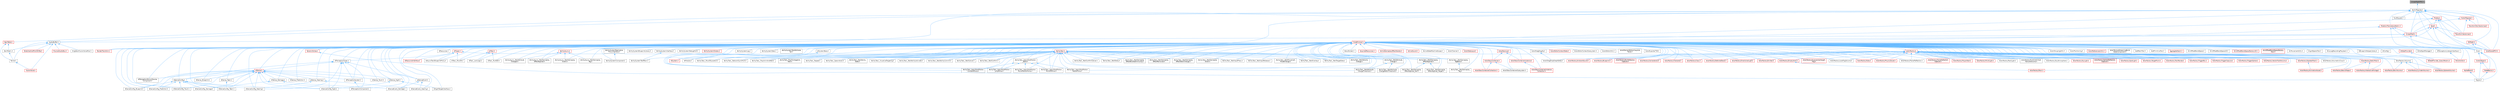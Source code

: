 digraph "UnrealMathFPU.h"
{
 // INTERACTIVE_SVG=YES
 // LATEX_PDF_SIZE
  bgcolor="transparent";
  edge [fontname=Helvetica,fontsize=10,labelfontname=Helvetica,labelfontsize=10];
  node [fontname=Helvetica,fontsize=10,shape=box,height=0.2,width=0.4];
  Node1 [id="Node000001",label="UnrealMathFPU.h",height=0.2,width=0.4,color="gray40", fillcolor="grey60", style="filled", fontcolor="black",tooltip=" "];
  Node1 -> Node2 [id="edge1_Node000001_Node000002",dir="back",color="steelblue1",style="solid",tooltip=" "];
  Node2 [id="Node000002",label="VectorRegister.h",height=0.2,width=0.4,color="grey40", fillcolor="white", style="filled",URL="$da/d8b/VectorRegister_8h.html",tooltip=" "];
  Node2 -> Node3 [id="edge2_Node000002_Node000003",dir="back",color="steelblue1",style="solid",tooltip=" "];
  Node3 [id="Node000003",label="AudioBuffer.h",height=0.2,width=0.4,color="grey40", fillcolor="white", style="filled",URL="$d7/da7/AudioBuffer_8h.html",tooltip=" "];
  Node3 -> Node4 [id="edge3_Node000003_Node000004",dir="back",color="steelblue1",style="solid",tooltip=" "];
  Node4 [id="Node000004",label="FusionVoice.h",height=0.2,width=0.4,color="red", fillcolor="#FFF0F0", style="filled",URL="$d2/dca/FusionVoice_8h.html",tooltip=" "];
  Node3 -> Node7 [id="edge4_Node000003_Node000007",dir="back",color="steelblue1",style="solid",tooltip=" "];
  Node7 [id="Node000007",label="GainMatrix.h",height=0.2,width=0.4,color="grey40", fillcolor="white", style="filled",URL="$d0/d14/GainMatrix_8h.html",tooltip=" "];
  Node7 -> Node8 [id="edge5_Node000007_Node000008",dir="back",color="steelblue1",style="solid",tooltip=" "];
  Node8 [id="Node000008",label="Panner.h",height=0.2,width=0.4,color="grey40", fillcolor="white", style="filled",URL="$dc/dea/Panner_8h.html",tooltip=" "];
  Node8 -> Node4 [id="edge6_Node000008_Node000004",dir="back",color="steelblue1",style="solid",tooltip=" "];
  Node3 -> Node9 [id="edge7_Node000003_Node000009",dir="back",color="steelblue1",style="solid",tooltip=" "];
  Node9 [id="Node000009",label="MusicalAudioBus.h",height=0.2,width=0.4,color="red", fillcolor="#FFF0F0", style="filled",URL="$d4/d5c/MusicalAudioBus_8h.html",tooltip=" "];
  Node3 -> Node8 [id="edge8_Node000003_Node000008",dir="back",color="steelblue1",style="solid",tooltip=" "];
  Node3 -> Node6 [id="edge9_Node000003_Node000006",dir="back",color="steelblue1",style="solid",tooltip=" "];
  Node6 [id="Node000006",label="SingletonFusionVoicePool.h",height=0.2,width=0.4,color="grey40", fillcolor="white", style="filled",URL="$d3/da3/SingletonFusionVoicePool_8h.html",tooltip=" "];
  Node3 -> Node12 [id="edge10_Node000003_Node000012",dir="back",color="steelblue1",style="solid",tooltip=" "];
  Node12 [id="Node000012",label="StretcherAndPitchShifter.h",height=0.2,width=0.4,color="red", fillcolor="#FFF0F0", style="filled",URL="$da/d13/StretcherAndPitchShifter_8h.html",tooltip=" "];
  Node2 -> Node17 [id="edge11_Node000002_Node000017",dir="back",color="steelblue1",style="solid",tooltip=" "];
  Node17 [id="Node000017",label="Core.h",height=0.2,width=0.4,color="grey40", fillcolor="white", style="filled",URL="$d6/dd7/Core_8h.html",tooltip=" "];
  Node17 -> Node18 [id="edge12_Node000017_Node000018",dir="back",color="steelblue1",style="solid",tooltip=" "];
  Node18 [id="Node000018",label="CoreUObject.h",height=0.2,width=0.4,color="red", fillcolor="#FFF0F0", style="filled",URL="$d0/ded/CoreUObject_8h.html",tooltip=" "];
  Node18 -> Node19 [id="edge13_Node000018_Node000019",dir="back",color="steelblue1",style="solid",tooltip=" "];
  Node19 [id="Node000019",label="Engine.h",height=0.2,width=0.4,color="grey40", fillcolor="white", style="filled",URL="$d1/d34/Public_2Engine_8h.html",tooltip=" "];
  Node18 -> Node21 [id="edge14_Node000018_Node000021",dir="back",color="steelblue1",style="solid",tooltip=" "];
  Node21 [id="Node000021",label="SlateBasics.h",height=0.2,width=0.4,color="red", fillcolor="#FFF0F0", style="filled",URL="$da/d2f/SlateBasics_8h.html",tooltip=" "];
  Node21 -> Node19 [id="edge15_Node000021_Node000019",dir="back",color="steelblue1",style="solid",tooltip=" "];
  Node17 -> Node19 [id="edge16_Node000017_Node000019",dir="back",color="steelblue1",style="solid",tooltip=" "];
  Node17 -> Node21 [id="edge17_Node000017_Node000021",dir="back",color="steelblue1",style="solid",tooltip=" "];
  Node2 -> Node26 [id="edge18_Node000002_Node000026",dir="back",color="steelblue1",style="solid",tooltip=" "];
  Node26 [id="Node000026",label="CoreMinimal.h",height=0.2,width=0.4,color="red", fillcolor="#FFF0F0", style="filled",URL="$d7/d67/CoreMinimal_8h.html",tooltip=" "];
  Node26 -> Node27 [id="edge19_Node000026_Node000027",dir="back",color="steelblue1",style="solid",tooltip=" "];
  Node27 [id="Node000027",label="AIAsyncTaskBlueprintProxy.h",height=0.2,width=0.4,color="grey40", fillcolor="white", style="filled",URL="$db/d07/AIAsyncTaskBlueprintProxy_8h.html",tooltip=" "];
  Node26 -> Node28 [id="edge20_Node000026_Node000028",dir="back",color="steelblue1",style="solid",tooltip=" "];
  Node28 [id="Node000028",label="AIBlueprintHelperLibrary.h",height=0.2,width=0.4,color="grey40", fillcolor="white", style="filled",URL="$dc/d00/AIBlueprintHelperLibrary_8h.html",tooltip=" "];
  Node26 -> Node29 [id="edge21_Node000026_Node000029",dir="back",color="steelblue1",style="solid",tooltip=" "];
  Node29 [id="Node000029",label="AIConfig.h",height=0.2,width=0.4,color="grey40", fillcolor="white", style="filled",URL="$da/da3/AIConfig_8h.html",tooltip=" "];
  Node26 -> Node30 [id="edge22_Node000026_Node000030",dir="back",color="steelblue1",style="solid",tooltip=" "];
  Node30 [id="Node000030",label="AIController.h",height=0.2,width=0.4,color="red", fillcolor="#FFF0F0", style="filled",URL="$d7/dd8/AIController_8h.html",tooltip=" "];
  Node26 -> Node33 [id="edge23_Node000026_Node000033",dir="back",color="steelblue1",style="solid",tooltip=" "];
  Node33 [id="Node000033",label="AIDataProvider.h",height=0.2,width=0.4,color="red", fillcolor="#FFF0F0", style="filled",URL="$dd/d5b/AIDataProvider_8h.html",tooltip=" "];
  Node33 -> Node34 [id="edge24_Node000033_Node000034",dir="back",color="steelblue1",style="solid",tooltip=" "];
  Node34 [id="Node000034",label="AIDataProvider_QueryParams.h",height=0.2,width=0.4,color="red", fillcolor="#FFF0F0", style="filled",URL="$d3/dd9/AIDataProvider__QueryParams_8h.html",tooltip=" "];
  Node26 -> Node34 [id="edge25_Node000026_Node000034",dir="back",color="steelblue1",style="solid",tooltip=" "];
  Node26 -> Node44 [id="edge26_Node000026_Node000044",dir="back",color="steelblue1",style="solid",tooltip=" "];
  Node44 [id="Node000044",label="AIHotSpotManager.h",height=0.2,width=0.4,color="grey40", fillcolor="white", style="filled",URL="$da/d1d/AIHotSpotManager_8h.html",tooltip=" "];
  Node26 -> Node45 [id="edge27_Node000026_Node000045",dir="back",color="steelblue1",style="solid",tooltip=" "];
  Node45 [id="Node000045",label="AIModule.h",height=0.2,width=0.4,color="grey40", fillcolor="white", style="filled",URL="$d9/df1/AIModule_8h.html",tooltip=" "];
  Node26 -> Node46 [id="edge28_Node000026_Node000046",dir="back",color="steelblue1",style="solid",tooltip=" "];
  Node46 [id="Node000046",label="AIPerceptionComponent.h",height=0.2,width=0.4,color="grey40", fillcolor="white", style="filled",URL="$d6/d0a/AIPerceptionComponent_8h.html",tooltip=" "];
  Node26 -> Node47 [id="edge29_Node000026_Node000047",dir="back",color="steelblue1",style="solid",tooltip=" "];
  Node47 [id="Node000047",label="AIPerceptionListenerInterface.h",height=0.2,width=0.4,color="grey40", fillcolor="white", style="filled",URL="$d4/dd7/AIPerceptionListenerInterface_8h.html",tooltip=" "];
  Node47 -> Node30 [id="edge30_Node000047_Node000030",dir="back",color="steelblue1",style="solid",tooltip=" "];
  Node26 -> Node48 [id="edge31_Node000026_Node000048",dir="back",color="steelblue1",style="solid",tooltip=" "];
  Node48 [id="Node000048",label="AIPerceptionStimuliSource\lComponent.h",height=0.2,width=0.4,color="grey40", fillcolor="white", style="filled",URL="$df/da3/AIPerceptionStimuliSourceComponent_8h.html",tooltip=" "];
  Node26 -> Node49 [id="edge32_Node000026_Node000049",dir="back",color="steelblue1",style="solid",tooltip=" "];
  Node49 [id="Node000049",label="AIPerceptionSystem.h",height=0.2,width=0.4,color="grey40", fillcolor="white", style="filled",URL="$d0/d08/AIPerceptionSystem_8h.html",tooltip=" "];
  Node49 -> Node46 [id="edge33_Node000049_Node000046",dir="back",color="steelblue1",style="solid",tooltip=" "];
  Node26 -> Node50 [id="edge34_Node000026_Node000050",dir="back",color="steelblue1",style="solid",tooltip=" "];
  Node50 [id="Node000050",label="AIPerceptionTypes.h",height=0.2,width=0.4,color="grey40", fillcolor="white", style="filled",URL="$de/d00/AIPerceptionTypes_8h.html",tooltip=" "];
  Node50 -> Node46 [id="edge35_Node000050_Node000046",dir="back",color="steelblue1",style="solid",tooltip=" "];
  Node50 -> Node49 [id="edge36_Node000050_Node000049",dir="back",color="steelblue1",style="solid",tooltip=" "];
  Node50 -> Node51 [id="edge37_Node000050_Node000051",dir="back",color="steelblue1",style="solid",tooltip=" "];
  Node51 [id="Node000051",label="AISense.h",height=0.2,width=0.4,color="red", fillcolor="#FFF0F0", style="filled",URL="$d3/dbd/AISense_8h.html",tooltip=" "];
  Node51 -> Node46 [id="edge38_Node000051_Node000046",dir="back",color="steelblue1",style="solid",tooltip=" "];
  Node51 -> Node48 [id="edge39_Node000051_Node000048",dir="back",color="steelblue1",style="solid",tooltip=" "];
  Node51 -> Node49 [id="edge40_Node000051_Node000049",dir="back",color="steelblue1",style="solid",tooltip=" "];
  Node51 -> Node52 [id="edge41_Node000051_Node000052",dir="back",color="steelblue1",style="solid",tooltip=" "];
  Node52 [id="Node000052",label="AISenseConfig.h",height=0.2,width=0.4,color="grey40", fillcolor="white", style="filled",URL="$d4/d73/AISenseConfig_8h.html",tooltip=" "];
  Node52 -> Node53 [id="edge42_Node000052_Node000053",dir="back",color="steelblue1",style="solid",tooltip=" "];
  Node53 [id="Node000053",label="AISenseConfig_Blueprint.h",height=0.2,width=0.4,color="grey40", fillcolor="white", style="filled",URL="$d7/ddf/AISenseConfig__Blueprint_8h.html",tooltip=" "];
  Node52 -> Node54 [id="edge43_Node000052_Node000054",dir="back",color="steelblue1",style="solid",tooltip=" "];
  Node54 [id="Node000054",label="AISenseConfig_Damage.h",height=0.2,width=0.4,color="grey40", fillcolor="white", style="filled",URL="$d4/d13/AISenseConfig__Damage_8h.html",tooltip=" "];
  Node52 -> Node55 [id="edge44_Node000052_Node000055",dir="back",color="steelblue1",style="solid",tooltip=" "];
  Node55 [id="Node000055",label="AISenseConfig_Hearing.h",height=0.2,width=0.4,color="grey40", fillcolor="white", style="filled",URL="$df/d81/AISenseConfig__Hearing_8h.html",tooltip=" "];
  Node52 -> Node56 [id="edge45_Node000052_Node000056",dir="back",color="steelblue1",style="solid",tooltip=" "];
  Node56 [id="Node000056",label="AISenseConfig_Prediction.h",height=0.2,width=0.4,color="grey40", fillcolor="white", style="filled",URL="$d2/d6e/AISenseConfig__Prediction_8h.html",tooltip=" "];
  Node52 -> Node57 [id="edge46_Node000052_Node000057",dir="back",color="steelblue1",style="solid",tooltip=" "];
  Node57 [id="Node000057",label="AISenseConfig_Sight.h",height=0.2,width=0.4,color="grey40", fillcolor="white", style="filled",URL="$d7/d17/AISenseConfig__Sight_8h.html",tooltip=" "];
  Node52 -> Node58 [id="edge47_Node000052_Node000058",dir="back",color="steelblue1",style="solid",tooltip=" "];
  Node58 [id="Node000058",label="AISenseConfig_Team.h",height=0.2,width=0.4,color="grey40", fillcolor="white", style="filled",URL="$dc/daf/AISenseConfig__Team_8h.html",tooltip=" "];
  Node52 -> Node59 [id="edge48_Node000052_Node000059",dir="back",color="steelblue1",style="solid",tooltip=" "];
  Node59 [id="Node000059",label="AISenseConfig_Touch.h",height=0.2,width=0.4,color="grey40", fillcolor="white", style="filled",URL="$df/d3a/AISenseConfig__Touch_8h.html",tooltip=" "];
  Node51 -> Node53 [id="edge49_Node000051_Node000053",dir="back",color="steelblue1",style="solid",tooltip=" "];
  Node51 -> Node54 [id="edge50_Node000051_Node000054",dir="back",color="steelblue1",style="solid",tooltip=" "];
  Node51 -> Node55 [id="edge51_Node000051_Node000055",dir="back",color="steelblue1",style="solid",tooltip=" "];
  Node51 -> Node56 [id="edge52_Node000051_Node000056",dir="back",color="steelblue1",style="solid",tooltip=" "];
  Node51 -> Node57 [id="edge53_Node000051_Node000057",dir="back",color="steelblue1",style="solid",tooltip=" "];
  Node51 -> Node58 [id="edge54_Node000051_Node000058",dir="back",color="steelblue1",style="solid",tooltip=" "];
  Node51 -> Node59 [id="edge55_Node000051_Node000059",dir="back",color="steelblue1",style="solid",tooltip=" "];
  Node51 -> Node60 [id="edge56_Node000051_Node000060",dir="back",color="steelblue1",style="solid",tooltip=" "];
  Node60 [id="Node000060",label="AISense_Blueprint.h",height=0.2,width=0.4,color="grey40", fillcolor="white", style="filled",URL="$d6/d30/AISense__Blueprint_8h.html",tooltip=" "];
  Node51 -> Node61 [id="edge57_Node000051_Node000061",dir="back",color="steelblue1",style="solid",tooltip=" "];
  Node61 [id="Node000061",label="AISense_Damage.h",height=0.2,width=0.4,color="grey40", fillcolor="white", style="filled",URL="$dd/d37/AISense__Damage_8h.html",tooltip=" "];
  Node61 -> Node54 [id="edge58_Node000061_Node000054",dir="back",color="steelblue1",style="solid",tooltip=" "];
  Node61 -> Node62 [id="edge59_Node000061_Node000062",dir="back",color="steelblue1",style="solid",tooltip=" "];
  Node62 [id="Node000062",label="AISenseEvent_Damage.h",height=0.2,width=0.4,color="grey40", fillcolor="white", style="filled",URL="$db/d23/AISenseEvent__Damage_8h.html",tooltip=" "];
  Node51 -> Node63 [id="edge60_Node000051_Node000063",dir="back",color="steelblue1",style="solid",tooltip=" "];
  Node63 [id="Node000063",label="AISense_Hearing.h",height=0.2,width=0.4,color="grey40", fillcolor="white", style="filled",URL="$dc/d03/AISense__Hearing_8h.html",tooltip=" "];
  Node63 -> Node55 [id="edge61_Node000063_Node000055",dir="back",color="steelblue1",style="solid",tooltip=" "];
  Node63 -> Node64 [id="edge62_Node000063_Node000064",dir="back",color="steelblue1",style="solid",tooltip=" "];
  Node64 [id="Node000064",label="AISenseEvent_Hearing.h",height=0.2,width=0.4,color="grey40", fillcolor="white", style="filled",URL="$df/d3a/AISenseEvent__Hearing_8h.html",tooltip=" "];
  Node51 -> Node65 [id="edge63_Node000051_Node000065",dir="back",color="steelblue1",style="solid",tooltip=" "];
  Node65 [id="Node000065",label="AISense_Prediction.h",height=0.2,width=0.4,color="grey40", fillcolor="white", style="filled",URL="$d4/de0/AISense__Prediction_8h.html",tooltip=" "];
  Node51 -> Node66 [id="edge64_Node000051_Node000066",dir="back",color="steelblue1",style="solid",tooltip=" "];
  Node66 [id="Node000066",label="AISense_Sight.h",height=0.2,width=0.4,color="grey40", fillcolor="white", style="filled",URL="$d7/d6f/AISense__Sight_8h.html",tooltip=" "];
  Node66 -> Node57 [id="edge65_Node000066_Node000057",dir="back",color="steelblue1",style="solid",tooltip=" "];
  Node66 -> Node67 [id="edge66_Node000066_Node000067",dir="back",color="steelblue1",style="solid",tooltip=" "];
  Node67 [id="Node000067",label="AISightTargetInterface.h",height=0.2,width=0.4,color="grey40", fillcolor="white", style="filled",URL="$d0/dd7/AISightTargetInterface_8h.html",tooltip=" "];
  Node51 -> Node68 [id="edge67_Node000051_Node000068",dir="back",color="steelblue1",style="solid",tooltip=" "];
  Node68 [id="Node000068",label="AISense_Team.h",height=0.2,width=0.4,color="grey40", fillcolor="white", style="filled",URL="$d7/d7a/AISense__Team_8h.html",tooltip=" "];
  Node68 -> Node58 [id="edge68_Node000068_Node000058",dir="back",color="steelblue1",style="solid",tooltip=" "];
  Node51 -> Node69 [id="edge69_Node000051_Node000069",dir="back",color="steelblue1",style="solid",tooltip=" "];
  Node69 [id="Node000069",label="AISense_Touch.h",height=0.2,width=0.4,color="grey40", fillcolor="white", style="filled",URL="$d6/db4/AISense__Touch_8h.html",tooltip=" "];
  Node50 -> Node52 [id="edge70_Node000050_Node000052",dir="back",color="steelblue1",style="solid",tooltip=" "];
  Node50 -> Node55 [id="edge71_Node000050_Node000055",dir="back",color="steelblue1",style="solid",tooltip=" "];
  Node50 -> Node57 [id="edge72_Node000050_Node000057",dir="back",color="steelblue1",style="solid",tooltip=" "];
  Node50 -> Node70 [id="edge73_Node000050_Node000070",dir="back",color="steelblue1",style="solid",tooltip=" "];
  Node70 [id="Node000070",label="AISenseEvent.h",height=0.2,width=0.4,color="grey40", fillcolor="white", style="filled",URL="$de/d44/AISenseEvent_8h.html",tooltip=" "];
  Node70 -> Node62 [id="edge74_Node000070_Node000062",dir="back",color="steelblue1",style="solid",tooltip=" "];
  Node70 -> Node64 [id="edge75_Node000070_Node000064",dir="back",color="steelblue1",style="solid",tooltip=" "];
  Node26 -> Node71 [id="edge76_Node000026_Node000071",dir="back",color="steelblue1",style="solid",tooltip=" "];
  Node71 [id="Node000071",label="AIResourceInterface.h",height=0.2,width=0.4,color="red", fillcolor="#FFF0F0", style="filled",URL="$dd/d0d/AIResourceInterface_8h.html",tooltip=" "];
  Node26 -> Node128 [id="edge77_Node000026_Node000128",dir="back",color="steelblue1",style="solid",tooltip=" "];
  Node128 [id="Node000128",label="AIResources.h",height=0.2,width=0.4,color="grey40", fillcolor="white", style="filled",URL="$d9/db0/AIResources_8h.html",tooltip=" "];
  Node26 -> Node51 [id="edge78_Node000026_Node000051",dir="back",color="steelblue1",style="solid",tooltip=" "];
  Node26 -> Node52 [id="edge79_Node000026_Node000052",dir="back",color="steelblue1",style="solid",tooltip=" "];
  Node26 -> Node53 [id="edge80_Node000026_Node000053",dir="back",color="steelblue1",style="solid",tooltip=" "];
  Node26 -> Node54 [id="edge81_Node000026_Node000054",dir="back",color="steelblue1",style="solid",tooltip=" "];
  Node26 -> Node55 [id="edge82_Node000026_Node000055",dir="back",color="steelblue1",style="solid",tooltip=" "];
  Node26 -> Node56 [id="edge83_Node000026_Node000056",dir="back",color="steelblue1",style="solid",tooltip=" "];
  Node26 -> Node57 [id="edge84_Node000026_Node000057",dir="back",color="steelblue1",style="solid",tooltip=" "];
  Node26 -> Node58 [id="edge85_Node000026_Node000058",dir="back",color="steelblue1",style="solid",tooltip=" "];
  Node26 -> Node59 [id="edge86_Node000026_Node000059",dir="back",color="steelblue1",style="solid",tooltip=" "];
  Node26 -> Node70 [id="edge87_Node000026_Node000070",dir="back",color="steelblue1",style="solid",tooltip=" "];
  Node26 -> Node62 [id="edge88_Node000026_Node000062",dir="back",color="steelblue1",style="solid",tooltip=" "];
  Node26 -> Node64 [id="edge89_Node000026_Node000064",dir="back",color="steelblue1",style="solid",tooltip=" "];
  Node26 -> Node60 [id="edge90_Node000026_Node000060",dir="back",color="steelblue1",style="solid",tooltip=" "];
  Node26 -> Node61 [id="edge91_Node000026_Node000061",dir="back",color="steelblue1",style="solid",tooltip=" "];
  Node26 -> Node63 [id="edge92_Node000026_Node000063",dir="back",color="steelblue1",style="solid",tooltip=" "];
  Node26 -> Node65 [id="edge93_Node000026_Node000065",dir="back",color="steelblue1",style="solid",tooltip=" "];
  Node26 -> Node66 [id="edge94_Node000026_Node000066",dir="back",color="steelblue1",style="solid",tooltip=" "];
  Node26 -> Node68 [id="edge95_Node000026_Node000068",dir="back",color="steelblue1",style="solid",tooltip=" "];
  Node26 -> Node69 [id="edge96_Node000026_Node000069",dir="back",color="steelblue1",style="solid",tooltip=" "];
  Node26 -> Node67 [id="edge97_Node000026_Node000067",dir="back",color="steelblue1",style="solid",tooltip=" "];
  Node26 -> Node129 [id="edge98_Node000026_Node000129",dir="back",color="steelblue1",style="solid",tooltip=" "];
  Node129 [id="Node000129",label="AISystem.h",height=0.2,width=0.4,color="red", fillcolor="#FFF0F0", style="filled",URL="$d0/d71/AISystem_8h.html",tooltip=" "];
  Node26 -> Node134 [id="edge99_Node000026_Node000134",dir="back",color="steelblue1",style="solid",tooltip=" "];
  Node134 [id="Node000134",label="AISystemBase.h",height=0.2,width=0.4,color="grey40", fillcolor="white", style="filled",URL="$d5/d44/AISystemBase_8h.html",tooltip=" "];
  Node134 -> Node45 [id="edge100_Node000134_Node000045",dir="back",color="steelblue1",style="solid",tooltip=" "];
  Node134 -> Node129 [id="edge101_Node000134_Node000129",dir="back",color="steelblue1",style="solid",tooltip=" "];
  Node26 -> Node135 [id="edge102_Node000026_Node000135",dir="back",color="steelblue1",style="solid",tooltip=" "];
  Node135 [id="Node000135",label="AITask.h",height=0.2,width=0.4,color="red", fillcolor="#FFF0F0", style="filled",URL="$d6/de2/AITask_8h.html",tooltip=" "];
  Node135 -> Node136 [id="edge103_Node000135_Node000136",dir="back",color="steelblue1",style="solid",tooltip=" "];
  Node136 [id="Node000136",label="AITask_LockLogic.h",height=0.2,width=0.4,color="grey40", fillcolor="white", style="filled",URL="$d8/d28/AITask__LockLogic_8h.html",tooltip=" "];
  Node135 -> Node125 [id="edge104_Node000135_Node000125",dir="back",color="steelblue1",style="solid",tooltip=" "];
  Node125 [id="Node000125",label="AITask_MoveTo.h",height=0.2,width=0.4,color="grey40", fillcolor="white", style="filled",URL="$d4/dc4/AITask__MoveTo_8h.html",tooltip=" "];
  Node135 -> Node137 [id="edge105_Node000135_Node000137",dir="back",color="steelblue1",style="solid",tooltip=" "];
  Node137 [id="Node000137",label="AITask_RunEQS.h",height=0.2,width=0.4,color="grey40", fillcolor="white", style="filled",URL="$d9/d9f/AITask__RunEQS_8h.html",tooltip=" "];
  Node26 -> Node136 [id="edge106_Node000026_Node000136",dir="back",color="steelblue1",style="solid",tooltip=" "];
  Node26 -> Node125 [id="edge107_Node000026_Node000125",dir="back",color="steelblue1",style="solid",tooltip=" "];
  Node26 -> Node137 [id="edge108_Node000026_Node000137",dir="back",color="steelblue1",style="solid",tooltip=" "];
  Node26 -> Node138 [id="edge109_Node000026_Node000138",dir="back",color="steelblue1",style="solid",tooltip=" "];
  Node138 [id="Node000138",label="AITypes.h",height=0.2,width=0.4,color="red", fillcolor="#FFF0F0", style="filled",URL="$dd/d64/AITypes_8h.html",tooltip=" "];
  Node138 -> Node27 [id="edge110_Node000138_Node000027",dir="back",color="steelblue1",style="solid",tooltip=" "];
  Node138 -> Node30 [id="edge111_Node000138_Node000030",dir="back",color="steelblue1",style="solid",tooltip=" "];
  Node138 -> Node50 [id="edge112_Node000138_Node000050",dir="back",color="steelblue1",style="solid",tooltip=" "];
  Node138 -> Node71 [id="edge113_Node000138_Node000071",dir="back",color="steelblue1",style="solid",tooltip=" "];
  Node138 -> Node125 [id="edge114_Node000138_Node000125",dir="back",color="steelblue1",style="solid",tooltip=" "];
  Node26 -> Node143 [id="edge115_Node000026_Node000143",dir="back",color="steelblue1",style="solid",tooltip=" "];
  Node143 [id="Node000143",label="AbilityAsync.h",height=0.2,width=0.4,color="red", fillcolor="#FFF0F0", style="filled",URL="$d8/dce/AbilityAsync_8h.html",tooltip=" "];
  Node143 -> Node144 [id="edge116_Node000143_Node000144",dir="back",color="steelblue1",style="solid",tooltip=" "];
  Node144 [id="Node000144",label="AbilityAsync_WaitAttribute\lChanged.h",height=0.2,width=0.4,color="grey40", fillcolor="white", style="filled",URL="$d8/d81/AbilityAsync__WaitAttributeChanged_8h.html",tooltip=" "];
  Node143 -> Node145 [id="edge117_Node000143_Node000145",dir="back",color="steelblue1",style="solid",tooltip=" "];
  Node145 [id="Node000145",label="AbilityAsync_WaitGameplay\lEffectApplied.h",height=0.2,width=0.4,color="grey40", fillcolor="white", style="filled",URL="$dd/d1a/AbilityAsync__WaitGameplayEffectApplied_8h.html",tooltip=" "];
  Node143 -> Node146 [id="edge118_Node000143_Node000146",dir="back",color="steelblue1",style="solid",tooltip=" "];
  Node146 [id="Node000146",label="AbilityAsync_WaitGameplay\lEvent.h",height=0.2,width=0.4,color="grey40", fillcolor="white", style="filled",URL="$d4/d2d/AbilityAsync__WaitGameplayEvent_8h.html",tooltip=" "];
  Node143 -> Node147 [id="edge119_Node000143_Node000147",dir="back",color="steelblue1",style="solid",tooltip=" "];
  Node147 [id="Node000147",label="AbilityAsync_WaitGameplay\lTag.h",height=0.2,width=0.4,color="grey40", fillcolor="white", style="filled",URL="$d8/dc5/AbilityAsync__WaitGameplayTag_8h.html",tooltip=" "];
  Node26 -> Node144 [id="edge120_Node000026_Node000144",dir="back",color="steelblue1",style="solid",tooltip=" "];
  Node26 -> Node145 [id="edge121_Node000026_Node000145",dir="back",color="steelblue1",style="solid",tooltip=" "];
  Node26 -> Node146 [id="edge122_Node000026_Node000146",dir="back",color="steelblue1",style="solid",tooltip=" "];
  Node26 -> Node147 [id="edge123_Node000026_Node000147",dir="back",color="steelblue1",style="solid",tooltip=" "];
  Node26 -> Node150 [id="edge124_Node000026_Node000150",dir="back",color="steelblue1",style="solid",tooltip=" "];
  Node150 [id="Node000150",label="AbilitySystemBlueprintLibrary.h",height=0.2,width=0.4,color="grey40", fillcolor="white", style="filled",URL="$d5/dd6/AbilitySystemBlueprintLibrary_8h.html",tooltip=" "];
  Node26 -> Node151 [id="edge125_Node000026_Node000151",dir="back",color="steelblue1",style="solid",tooltip=" "];
  Node151 [id="Node000151",label="AbilitySystemComponent.h",height=0.2,width=0.4,color="grey40", fillcolor="white", style="filled",URL="$d0/da3/AbilitySystemComponent_8h.html",tooltip=" "];
  Node26 -> Node152 [id="edge126_Node000026_Node000152",dir="back",color="steelblue1",style="solid",tooltip=" "];
  Node152 [id="Node000152",label="AbilitySystemDebugHUD.h",height=0.2,width=0.4,color="grey40", fillcolor="white", style="filled",URL="$dc/d84/AbilitySystemDebugHUD_8h.html",tooltip=" "];
  Node26 -> Node153 [id="edge127_Node000026_Node000153",dir="back",color="steelblue1",style="solid",tooltip=" "];
  Node153 [id="Node000153",label="AbilitySystemGlobals.h",height=0.2,width=0.4,color="red", fillcolor="#FFF0F0", style="filled",URL="$dc/d82/AbilitySystemGlobals_8h.html",tooltip=" "];
  Node26 -> Node155 [id="edge128_Node000026_Node000155",dir="back",color="steelblue1",style="solid",tooltip=" "];
  Node155 [id="Node000155",label="AbilitySystemInterface.h",height=0.2,width=0.4,color="grey40", fillcolor="white", style="filled",URL="$d8/d76/AbilitySystemInterface_8h.html",tooltip=" "];
  Node155 -> Node156 [id="edge129_Node000155_Node000156",dir="back",color="steelblue1",style="solid",tooltip=" "];
  Node156 [id="Node000156",label="AbilitySystemTestPawn.h",height=0.2,width=0.4,color="grey40", fillcolor="white", style="filled",URL="$d9/d5f/AbilitySystemTestPawn_8h.html",tooltip=" "];
  Node26 -> Node157 [id="edge130_Node000026_Node000157",dir="back",color="steelblue1",style="solid",tooltip=" "];
  Node157 [id="Node000157",label="AbilitySystemLog.h",height=0.2,width=0.4,color="grey40", fillcolor="white", style="filled",URL="$d9/d0f/AbilitySystemLog_8h.html",tooltip=" "];
  Node26 -> Node158 [id="edge131_Node000026_Node000158",dir="back",color="steelblue1",style="solid",tooltip=" "];
  Node158 [id="Node000158",label="AbilitySystemReplication\lProxyInterface.h",height=0.2,width=0.4,color="grey40", fillcolor="white", style="filled",URL="$d9/d17/AbilitySystemReplicationProxyInterface_8h.html",tooltip=" "];
  Node158 -> Node151 [id="edge132_Node000158_Node000151",dir="back",color="steelblue1",style="solid",tooltip=" "];
  Node26 -> Node159 [id="edge133_Node000026_Node000159",dir="back",color="steelblue1",style="solid",tooltip=" "];
  Node159 [id="Node000159",label="AbilitySystemStats.h",height=0.2,width=0.4,color="grey40", fillcolor="white", style="filled",URL="$d2/d42/AbilitySystemStats_8h.html",tooltip=" "];
  Node26 -> Node160 [id="edge134_Node000026_Node000160",dir="back",color="steelblue1",style="solid",tooltip=" "];
  Node160 [id="Node000160",label="AbilitySystemTestAttribute\lSet.h",height=0.2,width=0.4,color="grey40", fillcolor="white", style="filled",URL="$df/d1f/AbilitySystemTestAttributeSet_8h.html",tooltip=" "];
  Node26 -> Node156 [id="edge135_Node000026_Node000156",dir="back",color="steelblue1",style="solid",tooltip=" "];
  Node26 -> Node161 [id="edge136_Node000026_Node000161",dir="back",color="steelblue1",style="solid",tooltip=" "];
  Node161 [id="Node000161",label="AbilityTask.h",height=0.2,width=0.4,color="red", fillcolor="#FFF0F0", style="filled",URL="$d2/d8e/AbilityTask_8h.html",tooltip=" "];
  Node161 -> Node162 [id="edge137_Node000161_Node000162",dir="back",color="steelblue1",style="solid",tooltip=" "];
  Node162 [id="Node000162",label="AbilityTask_ApplyRootMotion\lConstantForce.h",height=0.2,width=0.4,color="grey40", fillcolor="white", style="filled",URL="$d0/de8/AbilityTask__ApplyRootMotionConstantForce_8h.html",tooltip=" "];
  Node161 -> Node163 [id="edge138_Node000161_Node000163",dir="back",color="steelblue1",style="solid",tooltip=" "];
  Node163 [id="Node000163",label="AbilityTask_ApplyRootMotion\lJumpForce.h",height=0.2,width=0.4,color="grey40", fillcolor="white", style="filled",URL="$d7/db6/AbilityTask__ApplyRootMotionJumpForce_8h.html",tooltip=" "];
  Node161 -> Node164 [id="edge139_Node000161_Node000164",dir="back",color="steelblue1",style="solid",tooltip=" "];
  Node164 [id="Node000164",label="AbilityTask_ApplyRootMotion\lMoveToActorForce.h",height=0.2,width=0.4,color="grey40", fillcolor="white", style="filled",URL="$d5/de3/AbilityTask__ApplyRootMotionMoveToActorForce_8h.html",tooltip=" "];
  Node161 -> Node165 [id="edge140_Node000161_Node000165",dir="back",color="steelblue1",style="solid",tooltip=" "];
  Node165 [id="Node000165",label="AbilityTask_ApplyRootMotion\lMoveToForce.h",height=0.2,width=0.4,color="grey40", fillcolor="white", style="filled",URL="$d3/dc3/AbilityTask__ApplyRootMotionMoveToForce_8h.html",tooltip=" "];
  Node161 -> Node166 [id="edge141_Node000161_Node000166",dir="back",color="steelblue1",style="solid",tooltip=" "];
  Node166 [id="Node000166",label="AbilityTask_ApplyRootMotion\lRadialForce.h",height=0.2,width=0.4,color="grey40", fillcolor="white", style="filled",URL="$da/d06/AbilityTask__ApplyRootMotionRadialForce_8h.html",tooltip=" "];
  Node161 -> Node167 [id="edge142_Node000161_Node000167",dir="back",color="steelblue1",style="solid",tooltip=" "];
  Node167 [id="Node000167",label="AbilityTask_ApplyRootMotion\l_Base.h",height=0.2,width=0.4,color="grey40", fillcolor="white", style="filled",URL="$d8/d7d/AbilityTask__ApplyRootMotion__Base_8h.html",tooltip=" "];
  Node167 -> Node162 [id="edge143_Node000167_Node000162",dir="back",color="steelblue1",style="solid",tooltip=" "];
  Node167 -> Node163 [id="edge144_Node000167_Node000163",dir="back",color="steelblue1",style="solid",tooltip=" "];
  Node167 -> Node164 [id="edge145_Node000167_Node000164",dir="back",color="steelblue1",style="solid",tooltip=" "];
  Node167 -> Node165 [id="edge146_Node000167_Node000165",dir="back",color="steelblue1",style="solid",tooltip=" "];
  Node167 -> Node166 [id="edge147_Node000167_Node000166",dir="back",color="steelblue1",style="solid",tooltip=" "];
  Node161 -> Node168 [id="edge148_Node000161_Node000168",dir="back",color="steelblue1",style="solid",tooltip=" "];
  Node168 [id="Node000168",label="AbilityTask_MoveToLocation.h",height=0.2,width=0.4,color="grey40", fillcolor="white", style="filled",URL="$da/d8d/AbilityTask__MoveToLocation_8h.html",tooltip=" "];
  Node161 -> Node169 [id="edge149_Node000161_Node000169",dir="back",color="steelblue1",style="solid",tooltip=" "];
  Node169 [id="Node000169",label="AbilityTask_NetworkSyncPoint.h",height=0.2,width=0.4,color="grey40", fillcolor="white", style="filled",URL="$dc/d62/AbilityTask__NetworkSyncPoint_8h.html",tooltip=" "];
  Node161 -> Node170 [id="edge150_Node000161_Node000170",dir="back",color="steelblue1",style="solid",tooltip=" "];
  Node170 [id="Node000170",label="AbilityTask_PlayAnimAndWait.h",height=0.2,width=0.4,color="grey40", fillcolor="white", style="filled",URL="$d4/d50/AbilityTask__PlayAnimAndWait_8h.html",tooltip=" "];
  Node161 -> Node171 [id="edge151_Node000161_Node000171",dir="back",color="steelblue1",style="solid",tooltip=" "];
  Node171 [id="Node000171",label="AbilityTask_PlayMontageAnd\lWait.h",height=0.2,width=0.4,color="grey40", fillcolor="white", style="filled",URL="$de/d05/AbilityTask__PlayMontageAndWait_8h.html",tooltip=" "];
  Node161 -> Node172 [id="edge152_Node000161_Node000172",dir="back",color="steelblue1",style="solid",tooltip=" "];
  Node172 [id="Node000172",label="AbilityTask_Repeat.h",height=0.2,width=0.4,color="grey40", fillcolor="white", style="filled",URL="$da/d7d/AbilityTask__Repeat_8h.html",tooltip=" "];
  Node161 -> Node173 [id="edge153_Node000161_Node000173",dir="back",color="steelblue1",style="solid",tooltip=" "];
  Node173 [id="Node000173",label="AbilityTask_SpawnActor.h",height=0.2,width=0.4,color="grey40", fillcolor="white", style="filled",URL="$dc/d97/AbilityTask__SpawnActor_8h.html",tooltip=" "];
  Node161 -> Node174 [id="edge154_Node000161_Node000174",dir="back",color="steelblue1",style="solid",tooltip=" "];
  Node174 [id="Node000174",label="AbilityTask_StartAbility\lState.h",height=0.2,width=0.4,color="grey40", fillcolor="white", style="filled",URL="$db/d91/AbilityTask__StartAbilityState_8h.html",tooltip=" "];
  Node161 -> Node175 [id="edge155_Node000161_Node000175",dir="back",color="steelblue1",style="solid",tooltip=" "];
  Node175 [id="Node000175",label="AbilityTask_VisualizeTargeting.h",height=0.2,width=0.4,color="grey40", fillcolor="white", style="filled",URL="$df/dbd/AbilityTask__VisualizeTargeting_8h.html",tooltip=" "];
  Node161 -> Node176 [id="edge156_Node000161_Node000176",dir="back",color="steelblue1",style="solid",tooltip=" "];
  Node176 [id="Node000176",label="AbilityTask_WaitAbilityActivate.h",height=0.2,width=0.4,color="grey40", fillcolor="white", style="filled",URL="$db/da3/AbilityTask__WaitAbilityActivate_8h.html",tooltip=" "];
  Node161 -> Node177 [id="edge157_Node000161_Node000177",dir="back",color="steelblue1",style="solid",tooltip=" "];
  Node177 [id="Node000177",label="AbilityTask_WaitAbilityCommit.h",height=0.2,width=0.4,color="grey40", fillcolor="white", style="filled",URL="$de/de8/AbilityTask__WaitAbilityCommit_8h.html",tooltip=" "];
  Node161 -> Node178 [id="edge158_Node000161_Node000178",dir="back",color="steelblue1",style="solid",tooltip=" "];
  Node178 [id="Node000178",label="AbilityTask_WaitAttribute\lChange.h",height=0.2,width=0.4,color="grey40", fillcolor="white", style="filled",URL="$dd/d60/AbilityTask__WaitAttributeChange_8h.html",tooltip=" "];
  Node178 -> Node179 [id="edge159_Node000178_Node000179",dir="back",color="steelblue1",style="solid",tooltip=" "];
  Node179 [id="Node000179",label="AbilityTask_WaitAttribute\lChangeRatioThreshold.h",height=0.2,width=0.4,color="grey40", fillcolor="white", style="filled",URL="$de/d5e/AbilityTask__WaitAttributeChangeRatioThreshold_8h.html",tooltip=" "];
  Node178 -> Node180 [id="edge160_Node000178_Node000180",dir="back",color="steelblue1",style="solid",tooltip=" "];
  Node180 [id="Node000180",label="AbilityTask_WaitAttribute\lChangeThreshold.h",height=0.2,width=0.4,color="grey40", fillcolor="white", style="filled",URL="$db/d3e/AbilityTask__WaitAttributeChangeThreshold_8h.html",tooltip=" "];
  Node161 -> Node179 [id="edge161_Node000161_Node000179",dir="back",color="steelblue1",style="solid",tooltip=" "];
  Node161 -> Node180 [id="edge162_Node000161_Node000180",dir="back",color="steelblue1",style="solid",tooltip=" "];
  Node161 -> Node181 [id="edge163_Node000161_Node000181",dir="back",color="steelblue1",style="solid",tooltip=" "];
  Node181 [id="Node000181",label="AbilityTask_WaitCancel.h",height=0.2,width=0.4,color="grey40", fillcolor="white", style="filled",URL="$dc/d16/AbilityTask__WaitCancel_8h.html",tooltip=" "];
  Node161 -> Node182 [id="edge164_Node000161_Node000182",dir="back",color="steelblue1",style="solid",tooltip=" "];
  Node182 [id="Node000182",label="AbilityTask_WaitConfirm.h",height=0.2,width=0.4,color="grey40", fillcolor="white", style="filled",URL="$d3/d4f/AbilityTask__WaitConfirm_8h.html",tooltip=" "];
  Node161 -> Node183 [id="edge165_Node000161_Node000183",dir="back",color="steelblue1",style="solid",tooltip=" "];
  Node183 [id="Node000183",label="AbilityTask_WaitConfirmCancel.h",height=0.2,width=0.4,color="grey40", fillcolor="white", style="filled",URL="$de/d88/AbilityTask__WaitConfirmCancel_8h.html",tooltip=" "];
  Node161 -> Node184 [id="edge166_Node000161_Node000184",dir="back",color="steelblue1",style="solid",tooltip=" "];
  Node184 [id="Node000184",label="AbilityTask_WaitDelay.h",height=0.2,width=0.4,color="grey40", fillcolor="white", style="filled",URL="$dc/d63/AbilityTask__WaitDelay_8h.html",tooltip=" "];
  Node161 -> Node185 [id="edge167_Node000161_Node000185",dir="back",color="steelblue1",style="solid",tooltip=" "];
  Node185 [id="Node000185",label="AbilityTask_WaitGameplay\lEffectApplied.h",height=0.2,width=0.4,color="grey40", fillcolor="white", style="filled",URL="$d8/dfe/AbilityTask__WaitGameplayEffectApplied_8h.html",tooltip=" "];
  Node185 -> Node186 [id="edge168_Node000185_Node000186",dir="back",color="steelblue1",style="solid",tooltip=" "];
  Node186 [id="Node000186",label="AbilityTask_WaitGameplay\lEffectApplied_Self.h",height=0.2,width=0.4,color="grey40", fillcolor="white", style="filled",URL="$d0/d01/AbilityTask__WaitGameplayEffectApplied__Self_8h.html",tooltip=" "];
  Node185 -> Node187 [id="edge169_Node000185_Node000187",dir="back",color="steelblue1",style="solid",tooltip=" "];
  Node187 [id="Node000187",label="AbilityTask_WaitGameplay\lEffectApplied_Target.h",height=0.2,width=0.4,color="grey40", fillcolor="white", style="filled",URL="$db/dc4/AbilityTask__WaitGameplayEffectApplied__Target_8h.html",tooltip=" "];
  Node161 -> Node188 [id="edge170_Node000161_Node000188",dir="back",color="steelblue1",style="solid",tooltip=" "];
  Node188 [id="Node000188",label="AbilityTask_WaitGameplay\lEffectBlockedImmunity.h",height=0.2,width=0.4,color="grey40", fillcolor="white", style="filled",URL="$d4/d24/AbilityTask__WaitGameplayEffectBlockedImmunity_8h.html",tooltip=" "];
  Node161 -> Node189 [id="edge171_Node000161_Node000189",dir="back",color="steelblue1",style="solid",tooltip=" "];
  Node189 [id="Node000189",label="AbilityTask_WaitGameplay\lEffectRemoved.h",height=0.2,width=0.4,color="grey40", fillcolor="white", style="filled",URL="$d1/da9/AbilityTask__WaitGameplayEffectRemoved_8h.html",tooltip=" "];
  Node161 -> Node190 [id="edge172_Node000161_Node000190",dir="back",color="steelblue1",style="solid",tooltip=" "];
  Node190 [id="Node000190",label="AbilityTask_WaitGameplay\lEffectStackChange.h",height=0.2,width=0.4,color="grey40", fillcolor="white", style="filled",URL="$de/db3/AbilityTask__WaitGameplayEffectStackChange_8h.html",tooltip=" "];
  Node161 -> Node191 [id="edge173_Node000161_Node000191",dir="back",color="steelblue1",style="solid",tooltip=" "];
  Node191 [id="Node000191",label="AbilityTask_WaitGameplay\lEvent.h",height=0.2,width=0.4,color="grey40", fillcolor="white", style="filled",URL="$dc/db8/AbilityTask__WaitGameplayEvent_8h.html",tooltip=" "];
  Node161 -> Node192 [id="edge174_Node000161_Node000192",dir="back",color="steelblue1",style="solid",tooltip=" "];
  Node192 [id="Node000192",label="AbilityTask_WaitGameplay\lTagBase.h",height=0.2,width=0.4,color="grey40", fillcolor="white", style="filled",URL="$d8/dd0/AbilityTask__WaitGameplayTagBase_8h.html",tooltip=" "];
  Node192 -> Node193 [id="edge175_Node000192_Node000193",dir="back",color="steelblue1",style="solid",tooltip=" "];
  Node193 [id="Node000193",label="AbilityTask_WaitGameplay\lTag.h",height=0.2,width=0.4,color="grey40", fillcolor="white", style="filled",URL="$d3/d4f/AbilityTask__WaitGameplayTag_8h.html",tooltip=" "];
  Node161 -> Node196 [id="edge176_Node000161_Node000196",dir="back",color="steelblue1",style="solid",tooltip=" "];
  Node196 [id="Node000196",label="AbilityTask_WaitInputPress.h",height=0.2,width=0.4,color="grey40", fillcolor="white", style="filled",URL="$d6/d00/AbilityTask__WaitInputPress_8h.html",tooltip=" "];
  Node161 -> Node197 [id="edge177_Node000161_Node000197",dir="back",color="steelblue1",style="solid",tooltip=" "];
  Node197 [id="Node000197",label="AbilityTask_WaitInputRelease.h",height=0.2,width=0.4,color="grey40", fillcolor="white", style="filled",URL="$d1/d89/AbilityTask__WaitInputRelease_8h.html",tooltip=" "];
  Node161 -> Node198 [id="edge178_Node000161_Node000198",dir="back",color="steelblue1",style="solid",tooltip=" "];
  Node198 [id="Node000198",label="AbilityTask_WaitMovement\lModeChange.h",height=0.2,width=0.4,color="grey40", fillcolor="white", style="filled",URL="$d9/df7/AbilityTask__WaitMovementModeChange_8h.html",tooltip=" "];
  Node161 -> Node199 [id="edge179_Node000161_Node000199",dir="back",color="steelblue1",style="solid",tooltip=" "];
  Node199 [id="Node000199",label="AbilityTask_WaitOverlap.h",height=0.2,width=0.4,color="grey40", fillcolor="white", style="filled",URL="$d9/dab/AbilityTask__WaitOverlap_8h.html",tooltip=" "];
  Node161 -> Node200 [id="edge180_Node000161_Node000200",dir="back",color="steelblue1",style="solid",tooltip=" "];
  Node200 [id="Node000200",label="AbilityTask_WaitTargetData.h",height=0.2,width=0.4,color="grey40", fillcolor="white", style="filled",URL="$d2/d40/AbilityTask__WaitTargetData_8h.html",tooltip=" "];
  Node161 -> Node201 [id="edge181_Node000161_Node000201",dir="back",color="steelblue1",style="solid",tooltip=" "];
  Node201 [id="Node000201",label="AbilityTask_WaitVelocity\lChange.h",height=0.2,width=0.4,color="grey40", fillcolor="white", style="filled",URL="$da/d38/AbilityTask__WaitVelocityChange_8h.html",tooltip=" "];
  Node26 -> Node162 [id="edge182_Node000026_Node000162",dir="back",color="steelblue1",style="solid",tooltip=" "];
  Node26 -> Node163 [id="edge183_Node000026_Node000163",dir="back",color="steelblue1",style="solid",tooltip=" "];
  Node26 -> Node164 [id="edge184_Node000026_Node000164",dir="back",color="steelblue1",style="solid",tooltip=" "];
  Node26 -> Node165 [id="edge185_Node000026_Node000165",dir="back",color="steelblue1",style="solid",tooltip=" "];
  Node26 -> Node166 [id="edge186_Node000026_Node000166",dir="back",color="steelblue1",style="solid",tooltip=" "];
  Node26 -> Node167 [id="edge187_Node000026_Node000167",dir="back",color="steelblue1",style="solid",tooltip=" "];
  Node26 -> Node168 [id="edge188_Node000026_Node000168",dir="back",color="steelblue1",style="solid",tooltip=" "];
  Node26 -> Node169 [id="edge189_Node000026_Node000169",dir="back",color="steelblue1",style="solid",tooltip=" "];
  Node26 -> Node170 [id="edge190_Node000026_Node000170",dir="back",color="steelblue1",style="solid",tooltip=" "];
  Node26 -> Node171 [id="edge191_Node000026_Node000171",dir="back",color="steelblue1",style="solid",tooltip=" "];
  Node26 -> Node172 [id="edge192_Node000026_Node000172",dir="back",color="steelblue1",style="solid",tooltip=" "];
  Node26 -> Node173 [id="edge193_Node000026_Node000173",dir="back",color="steelblue1",style="solid",tooltip=" "];
  Node26 -> Node174 [id="edge194_Node000026_Node000174",dir="back",color="steelblue1",style="solid",tooltip=" "];
  Node26 -> Node175 [id="edge195_Node000026_Node000175",dir="back",color="steelblue1",style="solid",tooltip=" "];
  Node26 -> Node176 [id="edge196_Node000026_Node000176",dir="back",color="steelblue1",style="solid",tooltip=" "];
  Node26 -> Node177 [id="edge197_Node000026_Node000177",dir="back",color="steelblue1",style="solid",tooltip=" "];
  Node26 -> Node178 [id="edge198_Node000026_Node000178",dir="back",color="steelblue1",style="solid",tooltip=" "];
  Node26 -> Node179 [id="edge199_Node000026_Node000179",dir="back",color="steelblue1",style="solid",tooltip=" "];
  Node26 -> Node180 [id="edge200_Node000026_Node000180",dir="back",color="steelblue1",style="solid",tooltip=" "];
  Node26 -> Node181 [id="edge201_Node000026_Node000181",dir="back",color="steelblue1",style="solid",tooltip=" "];
  Node26 -> Node182 [id="edge202_Node000026_Node000182",dir="back",color="steelblue1",style="solid",tooltip=" "];
  Node26 -> Node183 [id="edge203_Node000026_Node000183",dir="back",color="steelblue1",style="solid",tooltip=" "];
  Node26 -> Node184 [id="edge204_Node000026_Node000184",dir="back",color="steelblue1",style="solid",tooltip=" "];
  Node26 -> Node185 [id="edge205_Node000026_Node000185",dir="back",color="steelblue1",style="solid",tooltip=" "];
  Node26 -> Node186 [id="edge206_Node000026_Node000186",dir="back",color="steelblue1",style="solid",tooltip=" "];
  Node26 -> Node187 [id="edge207_Node000026_Node000187",dir="back",color="steelblue1",style="solid",tooltip=" "];
  Node26 -> Node188 [id="edge208_Node000026_Node000188",dir="back",color="steelblue1",style="solid",tooltip=" "];
  Node26 -> Node189 [id="edge209_Node000026_Node000189",dir="back",color="steelblue1",style="solid",tooltip=" "];
  Node26 -> Node190 [id="edge210_Node000026_Node000190",dir="back",color="steelblue1",style="solid",tooltip=" "];
  Node26 -> Node191 [id="edge211_Node000026_Node000191",dir="back",color="steelblue1",style="solid",tooltip=" "];
  Node26 -> Node193 [id="edge212_Node000026_Node000193",dir="back",color="steelblue1",style="solid",tooltip=" "];
  Node26 -> Node192 [id="edge213_Node000026_Node000192",dir="back",color="steelblue1",style="solid",tooltip=" "];
  Node26 -> Node196 [id="edge214_Node000026_Node000196",dir="back",color="steelblue1",style="solid",tooltip=" "];
  Node26 -> Node197 [id="edge215_Node000026_Node000197",dir="back",color="steelblue1",style="solid",tooltip=" "];
  Node26 -> Node198 [id="edge216_Node000026_Node000198",dir="back",color="steelblue1",style="solid",tooltip=" "];
  Node26 -> Node199 [id="edge217_Node000026_Node000199",dir="back",color="steelblue1",style="solid",tooltip=" "];
  Node26 -> Node200 [id="edge218_Node000026_Node000200",dir="back",color="steelblue1",style="solid",tooltip=" "];
  Node26 -> Node201 [id="edge219_Node000026_Node000201",dir="back",color="steelblue1",style="solid",tooltip=" "];
  Node26 -> Node202 [id="edge220_Node000026_Node000202",dir="back",color="steelblue1",style="solid",tooltip=" "];
  Node202 [id="Node000202",label="AboutScreen.h",height=0.2,width=0.4,color="grey40", fillcolor="white", style="filled",URL="$d0/d33/AboutScreen_8h.html",tooltip=" "];
  Node26 -> Node203 [id="edge221_Node000026_Node000203",dir="back",color="steelblue1",style="solid",tooltip=" "];
  Node203 [id="Node000203",label="AcquiredResources.h",height=0.2,width=0.4,color="red", fillcolor="#FFF0F0", style="filled",URL="$d2/dbe/AcquiredResources_8h.html",tooltip=" "];
  Node26 -> Node205 [id="edge222_Node000026_Node000205",dir="back",color="steelblue1",style="solid",tooltip=" "];
  Node205 [id="Node000205",label="ActiveGameplayEffectIterator.h",height=0.2,width=0.4,color="red", fillcolor="#FFF0F0", style="filled",URL="$d5/d9f/ActiveGameplayEffectIterator_8h.html",tooltip=" "];
  Node26 -> Node227 [id="edge223_Node000026_Node000227",dir="back",color="steelblue1",style="solid",tooltip=" "];
  Node227 [id="Node000227",label="ActiveSound.h",height=0.2,width=0.4,color="red", fillcolor="#FFF0F0", style="filled",URL="$dc/d95/ActiveSound_8h.html",tooltip=" "];
  Node26 -> Node233 [id="edge224_Node000026_Node000233",dir="back",color="steelblue1",style="solid",tooltip=" "];
  Node233 [id="Node000233",label="ActiveStateMachineScope.h",height=0.2,width=0.4,color="grey40", fillcolor="white", style="filled",URL="$db/d6d/ActiveStateMachineScope_8h.html",tooltip=" "];
  Node26 -> Node234 [id="edge225_Node000026_Node000234",dir="back",color="steelblue1",style="solid",tooltip=" "];
  Node234 [id="Node000234",label="ActorChannel.h",height=0.2,width=0.4,color="grey40", fillcolor="white", style="filled",URL="$d5/de0/ActorChannel_8h.html",tooltip=" "];
  Node26 -> Node235 [id="edge226_Node000026_Node000235",dir="back",color="steelblue1",style="solid",tooltip=" "];
  Node235 [id="Node000235",label="ActorDataLayer.h",height=0.2,width=0.4,color="red", fillcolor="#FFF0F0", style="filled",URL="$d1/d31/ActorDataLayer_8h.html",tooltip=" "];
  Node26 -> Node253 [id="edge227_Node000026_Node000253",dir="back",color="steelblue1",style="solid",tooltip=" "];
  Node253 [id="Node000253",label="ActorDescContainer.h",height=0.2,width=0.4,color="red", fillcolor="#FFF0F0", style="filled",URL="$de/df0/ActorDescContainer_8h.html",tooltip=" "];
  Node253 -> Node254 [id="edge228_Node000253_Node000254",dir="back",color="steelblue1",style="solid",tooltip=" "];
  Node254 [id="Node000254",label="ActorDescContainerCollection.h",height=0.2,width=0.4,color="red", fillcolor="#FFF0F0", style="filled",URL="$dc/df2/ActorDescContainerCollection_8h.html",tooltip=" "];
  Node253 -> Node265 [id="edge229_Node000253_Node000265",dir="back",color="steelblue1",style="solid",tooltip=" "];
  Node265 [id="Node000265",label="ActorDescContainerSubsystem.h",height=0.2,width=0.4,color="grey40", fillcolor="white", style="filled",URL="$d1/d29/ActorDescContainerSubsystem_8h.html",tooltip=" "];
  Node26 -> Node254 [id="edge230_Node000026_Node000254",dir="back",color="steelblue1",style="solid",tooltip=" "];
  Node26 -> Node267 [id="edge231_Node000026_Node000267",dir="back",color="steelblue1",style="solid",tooltip=" "];
  Node267 [id="Node000267",label="ActorDescContainerInstance.h",height=0.2,width=0.4,color="red", fillcolor="#FFF0F0", style="filled",URL="$d0/dd1/ActorDescContainerInstance_8h.html",tooltip=" "];
  Node267 -> Node268 [id="edge232_Node000267_Node000268",dir="back",color="steelblue1",style="solid",tooltip=" "];
  Node268 [id="Node000268",label="ActorDescContainerInstance\lCollection.h",height=0.2,width=0.4,color="red", fillcolor="#FFF0F0", style="filled",URL="$df/d80/ActorDescContainerInstanceCollection_8h.html",tooltip=" "];
  Node26 -> Node268 [id="edge233_Node000026_Node000268",dir="back",color="steelblue1",style="solid",tooltip=" "];
  Node26 -> Node265 [id="edge234_Node000026_Node000265",dir="back",color="steelblue1",style="solid",tooltip=" "];
  Node26 -> Node272 [id="edge235_Node000026_Node000272",dir="back",color="steelblue1",style="solid",tooltip=" "];
  Node272 [id="Node000272",label="ActorDescList.h",height=0.2,width=0.4,color="red", fillcolor="#FFF0F0", style="filled",URL="$d7/da2/ActorDescList_8h.html",tooltip=" "];
  Node272 -> Node253 [id="edge236_Node000272_Node000253",dir="back",color="steelblue1",style="solid",tooltip=" "];
  Node272 -> Node267 [id="edge237_Node000272_Node000267",dir="back",color="steelblue1",style="solid",tooltip=" "];
  Node26 -> Node274 [id="edge238_Node000026_Node000274",dir="back",color="steelblue1",style="solid",tooltip=" "];
  Node274 [id="Node000274",label="ActorDragDropGraphEdOp.h",height=0.2,width=0.4,color="grey40", fillcolor="white", style="filled",URL="$d0/d9b/ActorDragDropGraphEdOp_8h.html",tooltip=" "];
  Node26 -> Node275 [id="edge239_Node000026_Node000275",dir="back",color="steelblue1",style="solid",tooltip=" "];
  Node275 [id="Node000275",label="ActorDragDropOp.h",height=0.2,width=0.4,color="grey40", fillcolor="white", style="filled",URL="$dd/d1a/ActorDragDropOp_8h.html",tooltip=" "];
  Node275 -> Node274 [id="edge240_Node000275_Node000274",dir="back",color="steelblue1",style="solid",tooltip=" "];
  Node26 -> Node276 [id="edge241_Node000026_Node000276",dir="back",color="steelblue1",style="solid",tooltip=" "];
  Node276 [id="Node000276",label="ActorEditorContextState.h",height=0.2,width=0.4,color="red", fillcolor="#FFF0F0", style="filled",URL="$d4/d47/ActorEditorContextState_8h.html",tooltip=" "];
  Node26 -> Node278 [id="edge242_Node000026_Node000278",dir="back",color="steelblue1",style="solid",tooltip=" "];
  Node278 [id="Node000278",label="ActorEditorContextSubsystem.h",height=0.2,width=0.4,color="grey40", fillcolor="white", style="filled",URL="$da/d7e/ActorEditorContextSubsystem_8h.html",tooltip=" "];
  Node26 -> Node279 [id="edge243_Node000026_Node000279",dir="back",color="steelblue1",style="solid",tooltip=" "];
  Node279 [id="Node000279",label="ActorEditorUtils.h",height=0.2,width=0.4,color="grey40", fillcolor="white", style="filled",URL="$de/dd6/ActorEditorUtils_8h.html",tooltip=" "];
  Node26 -> Node280 [id="edge244_Node000026_Node000280",dir="back",color="steelblue1",style="solid",tooltip=" "];
  Node280 [id="Node000280",label="ActorElementEditorCopyAnd\lPaste.h",height=0.2,width=0.4,color="grey40", fillcolor="white", style="filled",URL="$d8/dc2/ActorElementEditorCopyAndPaste_8h.html",tooltip=" "];
  Node26 -> Node281 [id="edge245_Node000026_Node000281",dir="back",color="steelblue1",style="solid",tooltip=" "];
  Node281 [id="Node000281",label="ActorExporterT3D.h",height=0.2,width=0.4,color="grey40", fillcolor="white", style="filled",URL="$d8/dbf/ActorExporterT3D_8h.html",tooltip=" "];
  Node26 -> Node282 [id="edge246_Node000026_Node000282",dir="back",color="steelblue1",style="solid",tooltip=" "];
  Node282 [id="Node000282",label="ActorFactory.h",height=0.2,width=0.4,color="red", fillcolor="#FFF0F0", style="filled",URL="$d7/dae/ActorFactory_8h.html",tooltip=" "];
  Node282 -> Node283 [id="edge247_Node000282_Node000283",dir="back",color="steelblue1",style="solid",tooltip=" "];
  Node283 [id="Node000283",label="ActorFactoryAmbientSound.h",height=0.2,width=0.4,color="red", fillcolor="#FFF0F0", style="filled",URL="$dc/d73/ActorFactoryAmbientSound_8h.html",tooltip=" "];
  Node282 -> Node284 [id="edge248_Node000282_Node000284",dir="back",color="steelblue1",style="solid",tooltip=" "];
  Node284 [id="Node000284",label="ActorFactoryBlueprint.h",height=0.2,width=0.4,color="red", fillcolor="#FFF0F0", style="filled",URL="$d8/df5/ActorFactoryBlueprint_8h.html",tooltip=" "];
  Node282 -> Node285 [id="edge249_Node000282_Node000285",dir="back",color="steelblue1",style="solid",tooltip=" "];
  Node285 [id="Node000285",label="ActorFactoryBoxReflection\lCapture.h",height=0.2,width=0.4,color="red", fillcolor="#FFF0F0", style="filled",URL="$dd/d97/ActorFactoryBoxReflectionCapture_8h.html",tooltip=" "];
  Node282 -> Node287 [id="edge250_Node000282_Node000287",dir="back",color="steelblue1",style="solid",tooltip=" "];
  Node287 [id="Node000287",label="ActorFactoryCameraActor.h",height=0.2,width=0.4,color="red", fillcolor="#FFF0F0", style="filled",URL="$df/db7/ActorFactoryCameraActor_8h.html",tooltip=" "];
  Node282 -> Node288 [id="edge251_Node000282_Node000288",dir="back",color="steelblue1",style="solid",tooltip=" "];
  Node288 [id="Node000288",label="ActorFactoryCharacter.h",height=0.2,width=0.4,color="red", fillcolor="#FFF0F0", style="filled",URL="$d9/db9/ActorFactoryCharacter_8h.html",tooltip=" "];
  Node282 -> Node289 [id="edge252_Node000282_Node000289",dir="back",color="steelblue1",style="solid",tooltip=" "];
  Node289 [id="Node000289",label="ActorFactoryClass.h",height=0.2,width=0.4,color="red", fillcolor="#FFF0F0", style="filled",URL="$d8/df5/ActorFactoryClass_8h.html",tooltip=" "];
  Node282 -> Node290 [id="edge253_Node000282_Node000290",dir="back",color="steelblue1",style="solid",tooltip=" "];
  Node290 [id="Node000290",label="ActorFactoryDeferredDecal.h",height=0.2,width=0.4,color="red", fillcolor="#FFF0F0", style="filled",URL="$d3/db3/ActorFactoryDeferredDecal_8h.html",tooltip=" "];
  Node282 -> Node291 [id="edge254_Node000282_Node000291",dir="back",color="steelblue1",style="solid",tooltip=" "];
  Node291 [id="Node000291",label="ActorFactoryDirectionalLight.h",height=0.2,width=0.4,color="red", fillcolor="#FFF0F0", style="filled",URL="$d3/d54/ActorFactoryDirectionalLight_8h.html",tooltip=" "];
  Node282 -> Node292 [id="edge255_Node000282_Node000292",dir="back",color="steelblue1",style="solid",tooltip=" "];
  Node292 [id="Node000292",label="ActorFactoryEmitter.h",height=0.2,width=0.4,color="red", fillcolor="#FFF0F0", style="filled",URL="$df/d95/ActorFactoryEmitter_8h.html",tooltip=" "];
  Node282 -> Node293 [id="edge256_Node000282_Node000293",dir="back",color="steelblue1",style="solid",tooltip=" "];
  Node293 [id="Node000293",label="ActorFactoryEmptyActor.h",height=0.2,width=0.4,color="red", fillcolor="#FFF0F0", style="filled",URL="$df/d92/ActorFactoryEmptyActor_8h.html",tooltip=" "];
  Node293 -> Node294 [id="edge257_Node000293_Node000294",dir="back",color="steelblue1",style="solid",tooltip=" "];
  Node294 [id="Node000294",label="ActorFactoryPawn.h",height=0.2,width=0.4,color="red", fillcolor="#FFF0F0", style="filled",URL="$d5/d05/ActorFactoryPawn_8h.html",tooltip=" "];
  Node282 -> Node295 [id="edge258_Node000282_Node000295",dir="back",color="steelblue1",style="solid",tooltip=" "];
  Node295 [id="Node000295",label="ActorFactoryExponentialHeight\lFog.h",height=0.2,width=0.4,color="red", fillcolor="#FFF0F0", style="filled",URL="$de/d15/ActorFactoryExponentialHeightFog_8h.html",tooltip=" "];
  Node282 -> Node296 [id="edge259_Node000282_Node000296",dir="back",color="steelblue1",style="solid",tooltip=" "];
  Node296 [id="Node000296",label="ActorFactoryLocalFogVolume.h",height=0.2,width=0.4,color="grey40", fillcolor="white", style="filled",URL="$dc/db2/ActorFactoryLocalFogVolume_8h.html",tooltip=" "];
  Node282 -> Node297 [id="edge260_Node000282_Node000297",dir="back",color="steelblue1",style="solid",tooltip=" "];
  Node297 [id="Node000297",label="ActorFactoryNote.h",height=0.2,width=0.4,color="red", fillcolor="#FFF0F0", style="filled",URL="$da/d8c/ActorFactoryNote_8h.html",tooltip=" "];
  Node282 -> Node298 [id="edge261_Node000282_Node000298",dir="back",color="steelblue1",style="solid",tooltip=" "];
  Node298 [id="Node000298",label="ActorFactoryPhysicsAsset.h",height=0.2,width=0.4,color="red", fillcolor="#FFF0F0", style="filled",URL="$d0/d58/ActorFactoryPhysicsAsset_8h.html",tooltip=" "];
  Node282 -> Node299 [id="edge262_Node000282_Node000299",dir="back",color="steelblue1",style="solid",tooltip=" "];
  Node299 [id="Node000299",label="ActorFactoryPlanarReflection.h",height=0.2,width=0.4,color="grey40", fillcolor="white", style="filled",URL="$d0/d1d/ActorFactoryPlanarReflection_8h.html",tooltip=" "];
  Node282 -> Node300 [id="edge263_Node000282_Node000300",dir="back",color="steelblue1",style="solid",tooltip=" "];
  Node300 [id="Node000300",label="ActorFactoryPlaneReflection\lCapture.h",height=0.2,width=0.4,color="red", fillcolor="#FFF0F0", style="filled",URL="$d8/dfd/ActorFactoryPlaneReflectionCapture_8h.html",tooltip=" "];
  Node282 -> Node301 [id="edge264_Node000282_Node000301",dir="back",color="steelblue1",style="solid",tooltip=" "];
  Node301 [id="Node000301",label="ActorFactoryPlayerStart.h",height=0.2,width=0.4,color="red", fillcolor="#FFF0F0", style="filled",URL="$d8/d7e/ActorFactoryPlayerStart_8h.html",tooltip=" "];
  Node282 -> Node302 [id="edge265_Node000282_Node000302",dir="back",color="steelblue1",style="solid",tooltip=" "];
  Node302 [id="Node000302",label="ActorFactoryPointLight.h",height=0.2,width=0.4,color="red", fillcolor="#FFF0F0", style="filled",URL="$d5/d37/ActorFactoryPointLight_8h.html",tooltip=" "];
  Node282 -> Node303 [id="edge266_Node000282_Node000303",dir="back",color="steelblue1",style="solid",tooltip=" "];
  Node303 [id="Node000303",label="ActorFactoryRectLight.h",height=0.2,width=0.4,color="grey40", fillcolor="white", style="filled",URL="$d1/d97/ActorFactoryRectLight_8h.html",tooltip=" "];
  Node282 -> Node304 [id="edge267_Node000282_Node000304",dir="back",color="steelblue1",style="solid",tooltip=" "];
  Node304 [id="Node000304",label="ActorFactoryRuntimeVirtual\lTextureVolume.h",height=0.2,width=0.4,color="grey40", fillcolor="white", style="filled",URL="$d6/dd7/ActorFactoryRuntimeVirtualTextureVolume_8h.html",tooltip=" "];
  Node282 -> Node305 [id="edge268_Node000282_Node000305",dir="back",color="steelblue1",style="solid",tooltip=" "];
  Node305 [id="Node000305",label="ActorFactorySkeletalMesh.h",height=0.2,width=0.4,color="red", fillcolor="#FFF0F0", style="filled",URL="$d7/dbb/ActorFactorySkeletalMesh_8h.html",tooltip=" "];
  Node305 -> Node306 [id="edge269_Node000305_Node000306",dir="back",color="steelblue1",style="solid",tooltip=" "];
  Node306 [id="Node000306",label="ActorFactoryAnimationAsset.h",height=0.2,width=0.4,color="red", fillcolor="#FFF0F0", style="filled",URL="$db/d5e/ActorFactoryAnimationAsset_8h.html",tooltip=" "];
  Node282 -> Node307 [id="edge270_Node000282_Node000307",dir="back",color="steelblue1",style="solid",tooltip=" "];
  Node307 [id="Node000307",label="ActorFactorySkyAtmosphere.h",height=0.2,width=0.4,color="grey40", fillcolor="white", style="filled",URL="$d2/d7c/ActorFactorySkyAtmosphere_8h.html",tooltip=" "];
  Node282 -> Node308 [id="edge271_Node000282_Node000308",dir="back",color="steelblue1",style="solid",tooltip=" "];
  Node308 [id="Node000308",label="ActorFactorySkyLight.h",height=0.2,width=0.4,color="red", fillcolor="#FFF0F0", style="filled",URL="$d2/d21/ActorFactorySkyLight_8h.html",tooltip=" "];
  Node282 -> Node309 [id="edge272_Node000282_Node000309",dir="back",color="steelblue1",style="solid",tooltip=" "];
  Node309 [id="Node000309",label="ActorFactorySphereReflection\lCapture.h",height=0.2,width=0.4,color="red", fillcolor="#FFF0F0", style="filled",URL="$de/db8/ActorFactorySphereReflectionCapture_8h.html",tooltip=" "];
  Node282 -> Node310 [id="edge273_Node000282_Node000310",dir="back",color="steelblue1",style="solid",tooltip=" "];
  Node310 [id="Node000310",label="ActorFactorySpotLight.h",height=0.2,width=0.4,color="red", fillcolor="#FFF0F0", style="filled",URL="$d6/d7f/ActorFactorySpotLight_8h.html",tooltip=" "];
  Node282 -> Node311 [id="edge274_Node000282_Node000311",dir="back",color="steelblue1",style="solid",tooltip=" "];
  Node311 [id="Node000311",label="ActorFactoryStaticMesh.h",height=0.2,width=0.4,color="red", fillcolor="#FFF0F0", style="filled",URL="$d2/dd1/ActorFactoryStaticMesh_8h.html",tooltip=" "];
  Node311 -> Node312 [id="edge275_Node000311_Node000312",dir="back",color="steelblue1",style="solid",tooltip=" "];
  Node312 [id="Node000312",label="ActorFactoryBasicShape.h",height=0.2,width=0.4,color="red", fillcolor="#FFF0F0", style="filled",URL="$d4/d0b/ActorFactoryBasicShape_8h.html",tooltip=" "];
  Node311 -> Node313 [id="edge276_Node000311_Node000313",dir="back",color="steelblue1",style="solid",tooltip=" "];
  Node313 [id="Node000313",label="ActorFactoryInteractiveFoliage.h",height=0.2,width=0.4,color="red", fillcolor="#FFF0F0", style="filled",URL="$db/df4/ActorFactoryInteractiveFoliage_8h.html",tooltip=" "];
  Node282 -> Node314 [id="edge277_Node000282_Node000314",dir="back",color="steelblue1",style="solid",tooltip=" "];
  Node314 [id="Node000314",label="ActorFactoryTargetPoint.h",height=0.2,width=0.4,color="red", fillcolor="#FFF0F0", style="filled",URL="$db/d69/ActorFactoryTargetPoint_8h.html",tooltip=" "];
  Node282 -> Node315 [id="edge278_Node000282_Node000315",dir="back",color="steelblue1",style="solid",tooltip=" "];
  Node315 [id="Node000315",label="ActorFactoryTextRender.h",height=0.2,width=0.4,color="red", fillcolor="#FFF0F0", style="filled",URL="$d8/d4c/ActorFactoryTextRender_8h.html",tooltip=" "];
  Node282 -> Node316 [id="edge279_Node000282_Node000316",dir="back",color="steelblue1",style="solid",tooltip=" "];
  Node316 [id="Node000316",label="ActorFactoryTriggerBox.h",height=0.2,width=0.4,color="red", fillcolor="#FFF0F0", style="filled",URL="$d9/dbe/ActorFactoryTriggerBox_8h.html",tooltip=" "];
  Node282 -> Node317 [id="edge280_Node000282_Node000317",dir="back",color="steelblue1",style="solid",tooltip=" "];
  Node317 [id="Node000317",label="ActorFactoryTriggerCapsule.h",height=0.2,width=0.4,color="red", fillcolor="#FFF0F0", style="filled",URL="$dd/d0f/ActorFactoryTriggerCapsule_8h.html",tooltip=" "];
  Node282 -> Node318 [id="edge281_Node000282_Node000318",dir="back",color="steelblue1",style="solid",tooltip=" "];
  Node318 [id="Node000318",label="ActorFactoryTriggerSphere.h",height=0.2,width=0.4,color="red", fillcolor="#FFF0F0", style="filled",URL="$d9/dbe/ActorFactoryTriggerSphere_8h.html",tooltip=" "];
  Node282 -> Node319 [id="edge282_Node000282_Node000319",dir="back",color="steelblue1",style="solid",tooltip=" "];
  Node319 [id="Node000319",label="ActorFactoryVectorFieldVolume.h",height=0.2,width=0.4,color="red", fillcolor="#FFF0F0", style="filled",URL="$d9/d89/ActorFactoryVectorFieldVolume_8h.html",tooltip=" "];
  Node282 -> Node320 [id="edge283_Node000282_Node000320",dir="back",color="steelblue1",style="solid",tooltip=" "];
  Node320 [id="Node000320",label="ActorFactoryVolume.h",height=0.2,width=0.4,color="grey40", fillcolor="white", style="filled",URL="$df/d08/ActorFactoryVolume_8h.html",tooltip=" "];
  Node320 -> Node321 [id="edge284_Node000320_Node000321",dir="back",color="steelblue1",style="solid",tooltip=" "];
  Node321 [id="Node000321",label="ActorFactoryBoxVolume.h",height=0.2,width=0.4,color="red", fillcolor="#FFF0F0", style="filled",URL="$d3/db0/ActorFactoryBoxVolume_8h.html",tooltip=" "];
  Node320 -> Node322 [id="edge285_Node000320_Node000322",dir="back",color="steelblue1",style="solid",tooltip=" "];
  Node322 [id="Node000322",label="ActorFactoryCylinderVolume.h",height=0.2,width=0.4,color="red", fillcolor="#FFF0F0", style="filled",URL="$d9/da5/ActorFactoryCylinderVolume_8h.html",tooltip=" "];
  Node320 -> Node323 [id="edge286_Node000320_Node000323",dir="back",color="steelblue1",style="solid",tooltip=" "];
  Node323 [id="Node000323",label="ActorFactorySphereVolume.h",height=0.2,width=0.4,color="red", fillcolor="#FFF0F0", style="filled",URL="$d3/d12/ActorFactorySphereVolume_8h.html",tooltip=" "];
  Node282 -> Node324 [id="edge287_Node000282_Node000324",dir="back",color="steelblue1",style="solid",tooltip=" "];
  Node324 [id="Node000324",label="ActorFactoryVolumetricCloud.h",height=0.2,width=0.4,color="grey40", fillcolor="white", style="filled",URL="$d5/da1/ActorFactoryVolumetricCloud_8h.html",tooltip=" "];
  Node26 -> Node283 [id="edge288_Node000026_Node000283",dir="back",color="steelblue1",style="solid",tooltip=" "];
  Node26 -> Node306 [id="edge289_Node000026_Node000306",dir="back",color="steelblue1",style="solid",tooltip=" "];
  Node26 -> Node312 [id="edge290_Node000026_Node000312",dir="back",color="steelblue1",style="solid",tooltip=" "];
  Node26 -> Node284 [id="edge291_Node000026_Node000284",dir="back",color="steelblue1",style="solid",tooltip=" "];
  Node26 -> Node285 [id="edge292_Node000026_Node000285",dir="back",color="steelblue1",style="solid",tooltip=" "];
  Node26 -> Node321 [id="edge293_Node000026_Node000321",dir="back",color="steelblue1",style="solid",tooltip=" "];
  Node26 -> Node287 [id="edge294_Node000026_Node000287",dir="back",color="steelblue1",style="solid",tooltip=" "];
  Node26 -> Node288 [id="edge295_Node000026_Node000288",dir="back",color="steelblue1",style="solid",tooltip=" "];
  Node26 -> Node289 [id="edge296_Node000026_Node000289",dir="back",color="steelblue1",style="solid",tooltip=" "];
  Node26 -> Node322 [id="edge297_Node000026_Node000322",dir="back",color="steelblue1",style="solid",tooltip=" "];
  Node26 -> Node290 [id="edge298_Node000026_Node000290",dir="back",color="steelblue1",style="solid",tooltip=" "];
  Node26 -> Node291 [id="edge299_Node000026_Node000291",dir="back",color="steelblue1",style="solid",tooltip=" "];
  Node26 -> Node292 [id="edge300_Node000026_Node000292",dir="back",color="steelblue1",style="solid",tooltip=" "];
  Node26 -> Node293 [id="edge301_Node000026_Node000293",dir="back",color="steelblue1",style="solid",tooltip=" "];
  Node26 -> Node295 [id="edge302_Node000026_Node000295",dir="back",color="steelblue1",style="solid",tooltip=" "];
  Node26 -> Node313 [id="edge303_Node000026_Node000313",dir="back",color="steelblue1",style="solid",tooltip=" "];
  Node26 -> Node296 [id="edge304_Node000026_Node000296",dir="back",color="steelblue1",style="solid",tooltip=" "];
  Node26 -> Node297 [id="edge305_Node000026_Node000297",dir="back",color="steelblue1",style="solid",tooltip=" "];
  Node26 -> Node294 [id="edge306_Node000026_Node000294",dir="back",color="steelblue1",style="solid",tooltip=" "];
  Node26 -> Node298 [id="edge307_Node000026_Node000298",dir="back",color="steelblue1",style="solid",tooltip=" "];
  Node26 -> Node299 [id="edge308_Node000026_Node000299",dir="back",color="steelblue1",style="solid",tooltip=" "];
  Node26 -> Node300 [id="edge309_Node000026_Node000300",dir="back",color="steelblue1",style="solid",tooltip=" "];
  Node26 -> Node301 [id="edge310_Node000026_Node000301",dir="back",color="steelblue1",style="solid",tooltip=" "];
  Node26 -> Node302 [id="edge311_Node000026_Node000302",dir="back",color="steelblue1",style="solid",tooltip=" "];
  Node26 -> Node303 [id="edge312_Node000026_Node000303",dir="back",color="steelblue1",style="solid",tooltip=" "];
  Node26 -> Node304 [id="edge313_Node000026_Node000304",dir="back",color="steelblue1",style="solid",tooltip=" "];
  Node26 -> Node305 [id="edge314_Node000026_Node000305",dir="back",color="steelblue1",style="solid",tooltip=" "];
  Node26 -> Node307 [id="edge315_Node000026_Node000307",dir="back",color="steelblue1",style="solid",tooltip=" "];
  Node26 -> Node308 [id="edge316_Node000026_Node000308",dir="back",color="steelblue1",style="solid",tooltip=" "];
  Node26 -> Node309 [id="edge317_Node000026_Node000309",dir="back",color="steelblue1",style="solid",tooltip=" "];
  Node26 -> Node323 [id="edge318_Node000026_Node000323",dir="back",color="steelblue1",style="solid",tooltip=" "];
  Node26 -> Node310 [id="edge319_Node000026_Node000310",dir="back",color="steelblue1",style="solid",tooltip=" "];
  Node26 -> Node311 [id="edge320_Node000026_Node000311",dir="back",color="steelblue1",style="solid",tooltip=" "];
  Node26 -> Node314 [id="edge321_Node000026_Node000314",dir="back",color="steelblue1",style="solid",tooltip=" "];
  Node26 -> Node315 [id="edge322_Node000026_Node000315",dir="back",color="steelblue1",style="solid",tooltip=" "];
  Node26 -> Node316 [id="edge323_Node000026_Node000316",dir="back",color="steelblue1",style="solid",tooltip=" "];
  Node26 -> Node317 [id="edge324_Node000026_Node000317",dir="back",color="steelblue1",style="solid",tooltip=" "];
  Node26 -> Node318 [id="edge325_Node000026_Node000318",dir="back",color="steelblue1",style="solid",tooltip=" "];
  Node26 -> Node319 [id="edge326_Node000026_Node000319",dir="back",color="steelblue1",style="solid",tooltip=" "];
  Node26 -> Node320 [id="edge327_Node000026_Node000320",dir="back",color="steelblue1",style="solid",tooltip=" "];
  Node26 -> Node324 [id="edge328_Node000026_Node000324",dir="back",color="steelblue1",style="solid",tooltip=" "];
  Node26 -> Node325 [id="edge329_Node000026_Node000325",dir="back",color="steelblue1",style="solid",tooltip=" "];
  Node325 [id="Node000325",label="ActorGroupingUtils.h",height=0.2,width=0.4,color="grey40", fillcolor="white", style="filled",URL="$d0/d13/ActorGroupingUtils_8h.html",tooltip=" "];
  Node26 -> Node326 [id="edge330_Node000026_Node000326",dir="back",color="steelblue1",style="solid",tooltip=" "];
  Node326 [id="Node000326",label="ActorPositioning.h",height=0.2,width=0.4,color="grey40", fillcolor="white", style="filled",URL="$d8/dca/ActorPositioning_8h.html",tooltip=" "];
  Node26 -> Node327 [id="edge331_Node000026_Node000327",dir="back",color="steelblue1",style="solid",tooltip=" "];
  Node327 [id="Node000327",label="ActorReferencesUtils.h",height=0.2,width=0.4,color="red", fillcolor="#FFF0F0", style="filled",URL="$d8/de6/ActorReferencesUtils_8h.html",tooltip=" "];
  Node26 -> Node328 [id="edge332_Node000026_Node000328",dir="back",color="steelblue1",style="solid",tooltip=" "];
  Node328 [id="Node000328",label="ActorTextureStreamingBuild\lDataComponent.h",height=0.2,width=0.4,color="grey40", fillcolor="white", style="filled",URL="$d2/d6d/ActorTextureStreamingBuildDataComponent_8h.html",tooltip=" "];
  Node26 -> Node329 [id="edge333_Node000026_Node000329",dir="back",color="steelblue1",style="solid",tooltip=" "];
  Node329 [id="Node000329",label="AddPatchTool.h",height=0.2,width=0.4,color="grey40", fillcolor="white", style="filled",URL="$d5/deb/AddPatchTool_8h.html",tooltip=" "];
  Node26 -> Node330 [id="edge334_Node000026_Node000330",dir="back",color="steelblue1",style="solid",tooltip=" "];
  Node330 [id="Node000330",label="AddPrimitiveTool.h",height=0.2,width=0.4,color="grey40", fillcolor="white", style="filled",URL="$d5/dbf/AddPrimitiveTool_8h.html",tooltip=" "];
  Node26 -> Node331 [id="edge335_Node000026_Node000331",dir="back",color="steelblue1",style="solid",tooltip=" "];
  Node331 [id="Node000331",label="AggregateGeom.h",height=0.2,width=0.4,color="red", fillcolor="#FFF0F0", style="filled",URL="$d2/d21/AggregateGeom_8h.html",tooltip=" "];
  Node26 -> Node456 [id="edge336_Node000026_Node000456",dir="back",color="steelblue1",style="solid",tooltip=" "];
  Node456 [id="Node000456",label="AimOffsetBlendSpace.h",height=0.2,width=0.4,color="grey40", fillcolor="white", style="filled",URL="$d3/d5d/AimOffsetBlendSpace_8h.html",tooltip=" "];
  Node26 -> Node457 [id="edge337_Node000026_Node000457",dir="back",color="steelblue1",style="solid",tooltip=" "];
  Node457 [id="Node000457",label="AimOffsetBlendSpace1D.h",height=0.2,width=0.4,color="grey40", fillcolor="white", style="filled",URL="$d4/d4c/AimOffsetBlendSpace1D_8h.html",tooltip=" "];
  Node26 -> Node458 [id="edge338_Node000026_Node000458",dir="back",color="steelblue1",style="solid",tooltip=" "];
  Node458 [id="Node000458",label="AimOffsetBlendSpaceFactory1D.h",height=0.2,width=0.4,color="red", fillcolor="#FFF0F0", style="filled",URL="$d6/da0/AimOffsetBlendSpaceFactory1D_8h.html",tooltip=" "];
  Node26 -> Node459 [id="edge339_Node000026_Node000459",dir="back",color="steelblue1",style="solid",tooltip=" "];
  Node459 [id="Node000459",label="AimOffsetBlendSpaceFactory\lNew.h",height=0.2,width=0.4,color="red", fillcolor="#FFF0F0", style="filled",URL="$de/d1d/AimOffsetBlendSpaceFactoryNew_8h.html",tooltip=" "];
  Node26 -> Node460 [id="edge340_Node000026_Node000460",dir="back",color="steelblue1",style="solid",tooltip=" "];
  Node460 [id="Node000460",label="AirMovementUtils.h",height=0.2,width=0.4,color="grey40", fillcolor="white", style="filled",URL="$df/d55/AirMovementUtils_8h.html",tooltip=" "];
  Node26 -> Node461 [id="edge341_Node000026_Node000461",dir="back",color="steelblue1",style="solid",tooltip=" "];
  Node461 [id="Node000461",label="AlignObjectsTool.h",height=0.2,width=0.4,color="grey40", fillcolor="white", style="filled",URL="$da/d25/AlignObjectsTool_8h.html",tooltip=" "];
  Node26 -> Node462 [id="edge342_Node000026_Node000462",dir="back",color="steelblue1",style="solid",tooltip=" "];
  Node462 [id="Node000462",label="AllocLogRecordingPlayback.h",height=0.2,width=0.4,color="grey40", fillcolor="white", style="filled",URL="$d6/d9b/AllocLogRecordingPlayback_8h.html",tooltip=" "];
  Node26 -> Node463 [id="edge343_Node000026_Node000463",dir="back",color="steelblue1",style="solid",tooltip=" "];
  Node463 [id="Node000463",label="AlphaBlend.h",height=0.2,width=0.4,color="red", fillcolor="#FFF0F0", style="filled",URL="$dc/d7f/AlphaBlend_8h.html",tooltip=" "];
  Node463 -> Node19 [id="edge344_Node000463_Node000019",dir="back",color="steelblue1",style="solid",tooltip=" "];
  Node26 -> Node17 [id="edge345_Node000026_Node000017",dir="back",color="steelblue1",style="solid",tooltip=" "];
  Node26 -> Node3784 [id="edge346_Node000026_Node003784",dir="back",color="steelblue1",style="solid",tooltip=" "];
  Node3784 [id="Node003784",label="CoreSharedPCH.h",height=0.2,width=0.4,color="red", fillcolor="#FFF0F0", style="filled",URL="$d8/de5/CoreSharedPCH_8h.html",tooltip=" "];
  Node26 -> Node6183 [id="edge347_Node000026_Node006183",dir="back",color="steelblue1",style="solid",tooltip=" "];
  Node6183 [id="Node006183",label="GenericOctree.h",height=0.2,width=0.4,color="red", fillcolor="#FFF0F0", style="filled",URL="$de/de6/GenericOctree_8h.html",tooltip=" "];
  Node6183 -> Node19 [id="edge348_Node006183_Node000019",dir="back",color="steelblue1",style="solid",tooltip=" "];
  Node26 -> Node6998 [id="edge349_Node000026_Node006998",dir="back",color="steelblue1",style="solid",tooltip=" "];
  Node6998 [id="Node006998",label="RenderTransform.h",height=0.2,width=0.4,color="red", fillcolor="#FFF0F0", style="filled",URL="$d7/d9f/RenderTransform_8h.html",tooltip=" "];
  Node2 -> Node3784 [id="edge350_Node000002_Node003784",dir="back",color="steelblue1",style="solid",tooltip=" "];
  Node2 -> Node7354 [id="edge351_Node000002_Node007354",dir="back",color="steelblue1",style="solid",tooltip=" "];
  Node7354 [id="Node007354",label="FourBiquads.h",height=0.2,width=0.4,color="grey40", fillcolor="white", style="filled",URL="$db/da6/FourBiquads_8h.html",tooltip=" "];
  Node2 -> Node7355 [id="edge352_Node000002_Node007355",dir="back",color="steelblue1",style="solid",tooltip=" "];
  Node7355 [id="Node007355",label="GainTable.h",height=0.2,width=0.4,color="red", fillcolor="#FFF0F0", style="filled",URL="$df/d8c/GainTable_8h.html",tooltip=" "];
  Node7355 -> Node7 [id="edge353_Node007355_Node000007",dir="back",color="steelblue1",style="solid",tooltip=" "];
  Node7355 -> Node8 [id="edge354_Node007355_Node000008",dir="back",color="steelblue1",style="solid",tooltip=" "];
  Node2 -> Node6183 [id="edge355_Node000002_Node006183",dir="back",color="steelblue1",style="solid",tooltip=" "];
  Node2 -> Node7356 [id="edge356_Node000002_Node007356",dir="back",color="steelblue1",style="solid",tooltip=" "];
  Node7356 [id="Node007356",label="Quat.h",height=0.2,width=0.4,color="red", fillcolor="#FFF0F0", style="filled",URL="$d9/de9/Quat_8h.html",tooltip=" "];
  Node7356 -> Node17 [id="edge357_Node007356_Node000017",dir="back",color="steelblue1",style="solid",tooltip=" "];
  Node7356 -> Node26 [id="edge358_Node007356_Node000026",dir="back",color="steelblue1",style="solid",tooltip=" "];
  Node7356 -> Node3784 [id="edge359_Node007356_Node003784",dir="back",color="steelblue1",style="solid",tooltip=" "];
  Node7356 -> Node7412 [id="edge360_Node007356_Node007412",dir="back",color="steelblue1",style="solid",tooltip=" "];
  Node7412 [id="Node007412",label="TransformVectorized.h",height=0.2,width=0.4,color="red", fillcolor="#FFF0F0", style="filled",URL="$d6/d1c/TransformVectorized_8h.html",tooltip=" "];
  Node7356 -> Node7360 [id="edge361_Node007356_Node007360",dir="back",color="steelblue1",style="solid",tooltip=" "];
  Node7360 [id="Node007360",label="UnrealMath.h",height=0.2,width=0.4,color="red", fillcolor="#FFF0F0", style="filled",URL="$d8/db2/UnrealMath_8h.html",tooltip=" "];
  Node7360 -> Node3 [id="edge362_Node007360_Node000003",dir="back",color="steelblue1",style="solid",tooltip=" "];
  Node7360 -> Node17 [id="edge363_Node007360_Node000017",dir="back",color="steelblue1",style="solid",tooltip=" "];
  Node7360 -> Node26 [id="edge364_Node007360_Node000026",dir="back",color="steelblue1",style="solid",tooltip=" "];
  Node7360 -> Node3784 [id="edge365_Node007360_Node003784",dir="back",color="steelblue1",style="solid",tooltip=" "];
  Node2 -> Node6998 [id="edge366_Node000002_Node006998",dir="back",color="steelblue1",style="solid",tooltip=" "];
  Node2 -> Node7413 [id="edge367_Node000002_Node007413",dir="back",color="steelblue1",style="solid",tooltip=" "];
  Node7413 [id="Node007413",label="RotationTranslationMatrix.h",height=0.2,width=0.4,color="red", fillcolor="#FFF0F0", style="filled",URL="$d6/d6f/RotationTranslationMatrix_8h.html",tooltip=" "];
  Node7413 -> Node17 [id="edge368_Node007413_Node000017",dir="back",color="steelblue1",style="solid",tooltip=" "];
  Node7413 -> Node26 [id="edge369_Node007413_Node000026",dir="back",color="steelblue1",style="solid",tooltip=" "];
  Node7413 -> Node3784 [id="edge370_Node007413_Node003784",dir="back",color="steelblue1",style="solid",tooltip=" "];
  Node7413 -> Node7360 [id="edge371_Node007413_Node007360",dir="back",color="steelblue1",style="solid",tooltip=" "];
  Node2 -> Node7414 [id="edge372_Node000002_Node007414",dir="back",color="steelblue1",style="solid",tooltip=" "];
  Node7414 [id="Node007414",label="Rotator.h",height=0.2,width=0.4,color="red", fillcolor="#FFF0F0", style="filled",URL="$d8/d3a/Rotator_8h.html",tooltip=" "];
  Node7414 -> Node17 [id="edge373_Node007414_Node000017",dir="back",color="steelblue1",style="solid",tooltip=" "];
  Node7414 -> Node26 [id="edge374_Node007414_Node000026",dir="back",color="steelblue1",style="solid",tooltip=" "];
  Node7414 -> Node3784 [id="edge375_Node007414_Node003784",dir="back",color="steelblue1",style="solid",tooltip=" "];
  Node7414 -> Node7356 [id="edge376_Node007414_Node007356",dir="back",color="steelblue1",style="solid",tooltip=" "];
  Node7414 -> Node7412 [id="edge377_Node007414_Node007412",dir="back",color="steelblue1",style="solid",tooltip=" "];
  Node7414 -> Node7360 [id="edge378_Node007414_Node007360",dir="back",color="steelblue1",style="solid",tooltip=" "];
  Node2 -> Node7431 [id="edge379_Node000002_Node007431",dir="back",color="steelblue1",style="solid",tooltip=" "];
  Node7431 [id="Node007431",label="SHMath.h",height=0.2,width=0.4,color="red", fillcolor="#FFF0F0", style="filled",URL="$d5/dd8/SHMath_8h.html",tooltip=" "];
  Node7431 -> Node17 [id="edge380_Node007431_Node000017",dir="back",color="steelblue1",style="solid",tooltip=" "];
  Node7431 -> Node3784 [id="edge381_Node007431_Node003784",dir="back",color="steelblue1",style="solid",tooltip=" "];
  Node2 -> Node7433 [id="edge382_Node000002_Node007433",dir="back",color="steelblue1",style="solid",tooltip=" "];
  Node7433 [id="Node007433",label="ScalarRegister.h",height=0.2,width=0.4,color="red", fillcolor="#FFF0F0", style="filled",URL="$dd/d5b/ScalarRegister_8h.html",tooltip=" "];
  Node7433 -> Node7434 [id="edge383_Node007433_Node007434",dir="back",color="steelblue1",style="solid",tooltip=" "];
  Node7434 [id="Node007434",label="TransformNonVectorized.h",height=0.2,width=0.4,color="red", fillcolor="#FFF0F0", style="filled",URL="$d0/d0d/TransformNonVectorized_8h.html",tooltip=" "];
  Node7433 -> Node7412 [id="edge384_Node007433_Node007412",dir="back",color="steelblue1",style="solid",tooltip=" "];
  Node7433 -> Node7360 [id="edge385_Node007433_Node007360",dir="back",color="steelblue1",style="solid",tooltip=" "];
  Node2 -> Node7434 [id="edge386_Node000002_Node007434",dir="back",color="steelblue1",style="solid",tooltip=" "];
  Node2 -> Node7412 [id="edge387_Node000002_Node007412",dir="back",color="steelblue1",style="solid",tooltip=" "];
  Node2 -> Node7360 [id="edge388_Node000002_Node007360",dir="back",color="steelblue1",style="solid",tooltip=" "];
}
